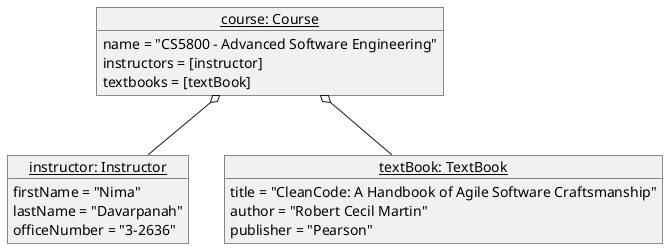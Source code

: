 @startuml

object "<u>instructor: Instructor</u>" as instructor{
firstName = "Nima"
lastName = "Davarpanah"
officeNumber = "3-2636"
}

object "<u>textBook: TextBook</u>" as textBook{
title = "CleanCode: A Handbook of Agile Software Craftsmanship"
author = "Robert Cecil Martin"
publisher = "Pearson"
}

object "<u>course: Course</u>" as course{
name = "CS5800 - Advanced Software Engineering"
instructors = [instructor]
textbooks = [textBook]
}

course o-- instructor
course o-- textBook

@enduml